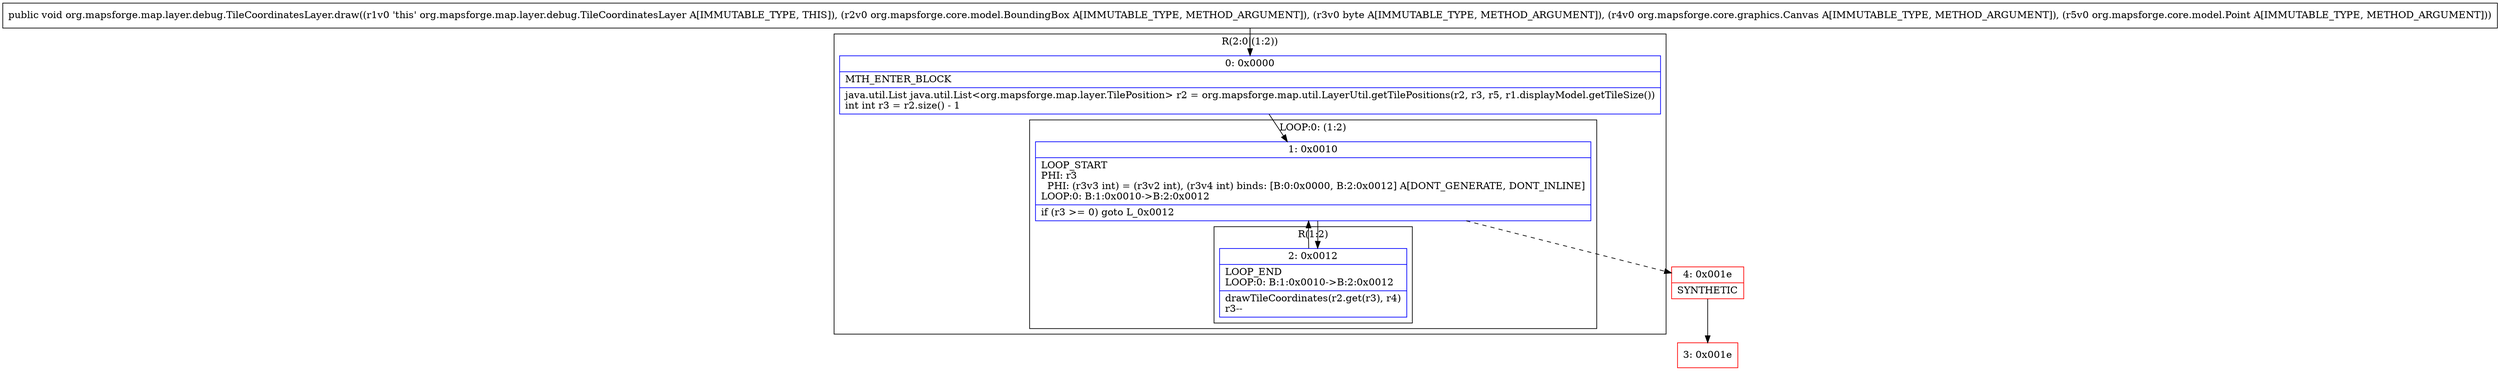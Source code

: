 digraph "CFG fororg.mapsforge.map.layer.debug.TileCoordinatesLayer.draw(Lorg\/mapsforge\/core\/model\/BoundingBox;BLorg\/mapsforge\/core\/graphics\/Canvas;Lorg\/mapsforge\/core\/model\/Point;)V" {
subgraph cluster_Region_1101713128 {
label = "R(2:0|(1:2))";
node [shape=record,color=blue];
Node_0 [shape=record,label="{0\:\ 0x0000|MTH_ENTER_BLOCK\l|java.util.List java.util.List\<org.mapsforge.map.layer.TilePosition\> r2 = org.mapsforge.map.util.LayerUtil.getTilePositions(r2, r3, r5, r1.displayModel.getTileSize())\lint int r3 = r2.size() \- 1\l}"];
subgraph cluster_LoopRegion_1041385507 {
label = "LOOP:0: (1:2)";
node [shape=record,color=blue];
Node_1 [shape=record,label="{1\:\ 0x0010|LOOP_START\lPHI: r3 \l  PHI: (r3v3 int) = (r3v2 int), (r3v4 int) binds: [B:0:0x0000, B:2:0x0012] A[DONT_GENERATE, DONT_INLINE]\lLOOP:0: B:1:0x0010\-\>B:2:0x0012\l|if (r3 \>= 0) goto L_0x0012\l}"];
subgraph cluster_Region_1872921996 {
label = "R(1:2)";
node [shape=record,color=blue];
Node_2 [shape=record,label="{2\:\ 0x0012|LOOP_END\lLOOP:0: B:1:0x0010\-\>B:2:0x0012\l|drawTileCoordinates(r2.get(r3), r4)\lr3\-\-\l}"];
}
}
}
Node_3 [shape=record,color=red,label="{3\:\ 0x001e}"];
Node_4 [shape=record,color=red,label="{4\:\ 0x001e|SYNTHETIC\l}"];
MethodNode[shape=record,label="{public void org.mapsforge.map.layer.debug.TileCoordinatesLayer.draw((r1v0 'this' org.mapsforge.map.layer.debug.TileCoordinatesLayer A[IMMUTABLE_TYPE, THIS]), (r2v0 org.mapsforge.core.model.BoundingBox A[IMMUTABLE_TYPE, METHOD_ARGUMENT]), (r3v0 byte A[IMMUTABLE_TYPE, METHOD_ARGUMENT]), (r4v0 org.mapsforge.core.graphics.Canvas A[IMMUTABLE_TYPE, METHOD_ARGUMENT]), (r5v0 org.mapsforge.core.model.Point A[IMMUTABLE_TYPE, METHOD_ARGUMENT])) }"];
MethodNode -> Node_0;
Node_0 -> Node_1;
Node_1 -> Node_2;
Node_1 -> Node_4[style=dashed];
Node_2 -> Node_1;
Node_4 -> Node_3;
}

